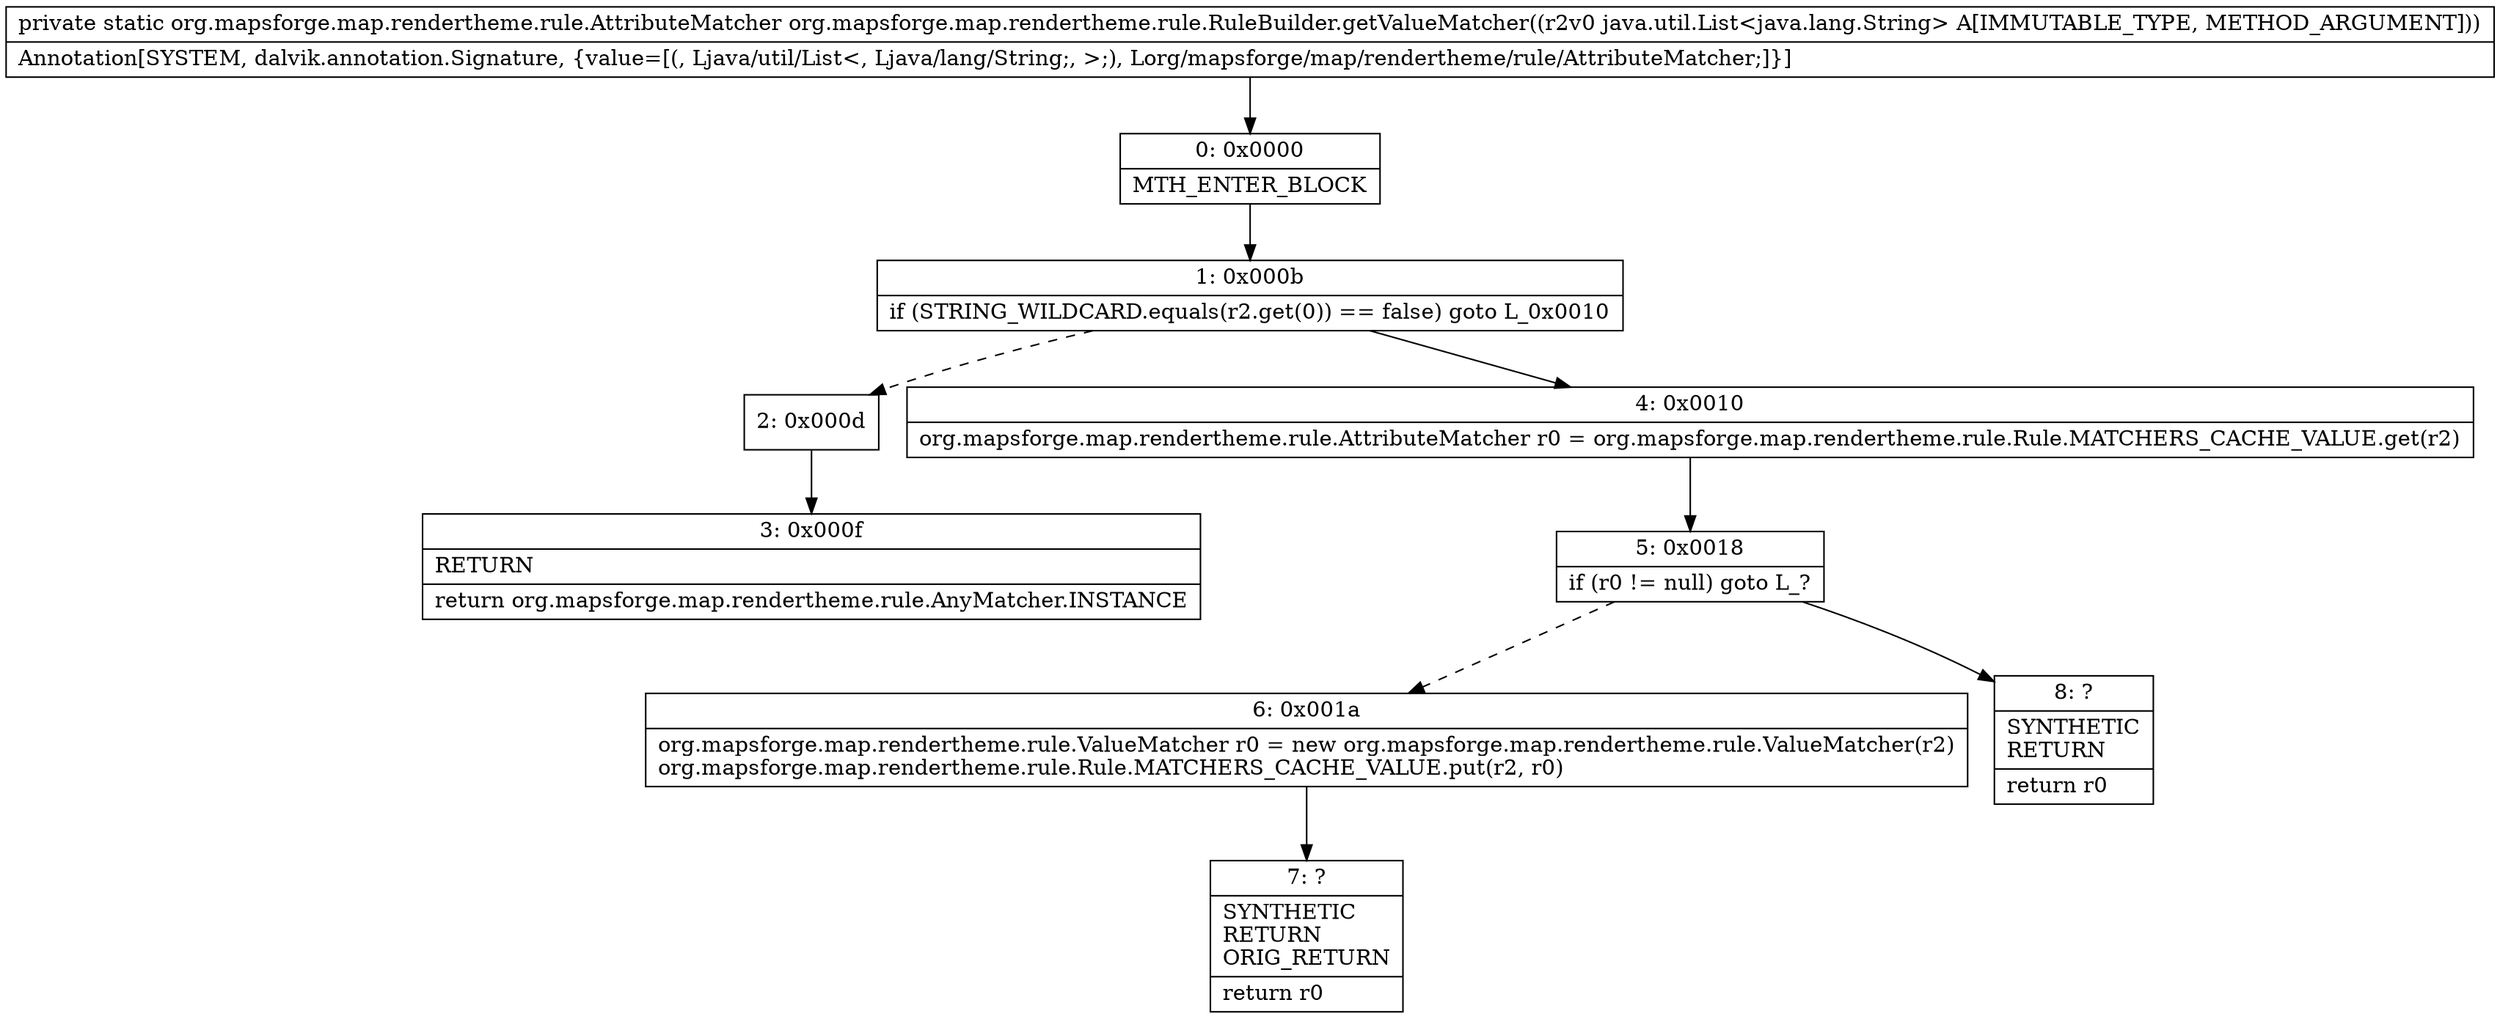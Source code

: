 digraph "CFG fororg.mapsforge.map.rendertheme.rule.RuleBuilder.getValueMatcher(Ljava\/util\/List;)Lorg\/mapsforge\/map\/rendertheme\/rule\/AttributeMatcher;" {
Node_0 [shape=record,label="{0\:\ 0x0000|MTH_ENTER_BLOCK\l}"];
Node_1 [shape=record,label="{1\:\ 0x000b|if (STRING_WILDCARD.equals(r2.get(0)) == false) goto L_0x0010\l}"];
Node_2 [shape=record,label="{2\:\ 0x000d}"];
Node_3 [shape=record,label="{3\:\ 0x000f|RETURN\l|return org.mapsforge.map.rendertheme.rule.AnyMatcher.INSTANCE\l}"];
Node_4 [shape=record,label="{4\:\ 0x0010|org.mapsforge.map.rendertheme.rule.AttributeMatcher r0 = org.mapsforge.map.rendertheme.rule.Rule.MATCHERS_CACHE_VALUE.get(r2)\l}"];
Node_5 [shape=record,label="{5\:\ 0x0018|if (r0 != null) goto L_?\l}"];
Node_6 [shape=record,label="{6\:\ 0x001a|org.mapsforge.map.rendertheme.rule.ValueMatcher r0 = new org.mapsforge.map.rendertheme.rule.ValueMatcher(r2)\lorg.mapsforge.map.rendertheme.rule.Rule.MATCHERS_CACHE_VALUE.put(r2, r0)\l}"];
Node_7 [shape=record,label="{7\:\ ?|SYNTHETIC\lRETURN\lORIG_RETURN\l|return r0\l}"];
Node_8 [shape=record,label="{8\:\ ?|SYNTHETIC\lRETURN\l|return r0\l}"];
MethodNode[shape=record,label="{private static org.mapsforge.map.rendertheme.rule.AttributeMatcher org.mapsforge.map.rendertheme.rule.RuleBuilder.getValueMatcher((r2v0 java.util.List\<java.lang.String\> A[IMMUTABLE_TYPE, METHOD_ARGUMENT]))  | Annotation[SYSTEM, dalvik.annotation.Signature, \{value=[(, Ljava\/util\/List\<, Ljava\/lang\/String;, \>;), Lorg\/mapsforge\/map\/rendertheme\/rule\/AttributeMatcher;]\}]\l}"];
MethodNode -> Node_0;
Node_0 -> Node_1;
Node_1 -> Node_2[style=dashed];
Node_1 -> Node_4;
Node_2 -> Node_3;
Node_4 -> Node_5;
Node_5 -> Node_6[style=dashed];
Node_5 -> Node_8;
Node_6 -> Node_7;
}

